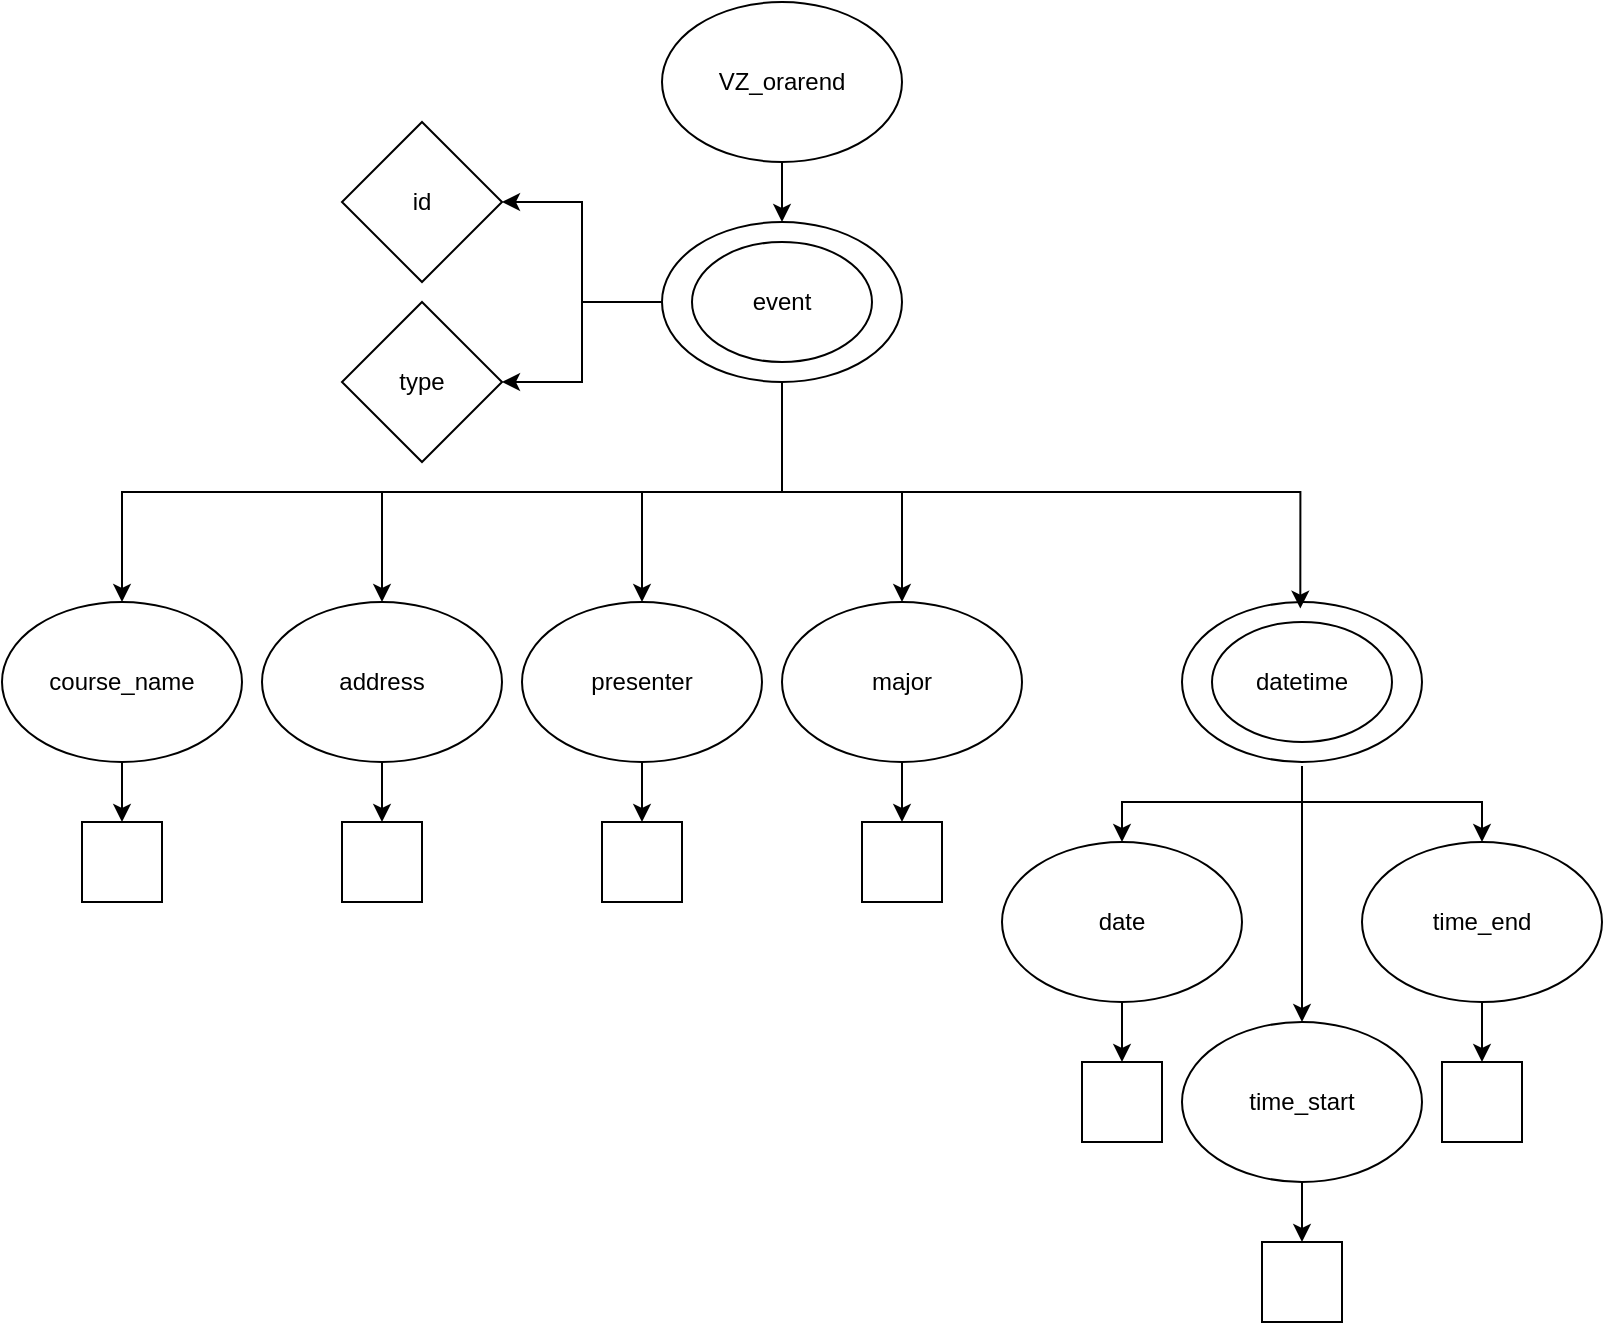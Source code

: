 <mxfile version="24.4.0" type="device">
  <diagram name="Page-1" id="BLEjJyAozihCP1DfYLIm">
    <mxGraphModel dx="829" dy="613" grid="1" gridSize="10" guides="1" tooltips="1" connect="1" arrows="1" fold="1" page="1" pageScale="1" pageWidth="850" pageHeight="1100" math="0" shadow="0">
      <root>
        <mxCell id="0" />
        <mxCell id="1" parent="0" />
        <mxCell id="uAUOG3qX6oMV6cAR3CZH-12" style="edgeStyle=orthogonalEdgeStyle;rounded=0;orthogonalLoop=1;jettySize=auto;html=1;exitX=0.5;exitY=1;exitDx=0;exitDy=0;entryX=0.5;entryY=0;entryDx=0;entryDy=0;" parent="1" source="uAUOG3qX6oMV6cAR3CZH-1" target="re58NOaF_gAeKZ2wn7YN-1" edge="1">
          <mxGeometry relative="1" as="geometry">
            <mxPoint x="430" y="147" as="targetPoint" />
          </mxGeometry>
        </mxCell>
        <mxCell id="uAUOG3qX6oMV6cAR3CZH-1" value="VZ_orarend" style="ellipse;whiteSpace=wrap;html=1;" parent="1" vertex="1">
          <mxGeometry x="370" y="40" width="120" height="80" as="geometry" />
        </mxCell>
        <mxCell id="uAUOG3qX6oMV6cAR3CZH-14" style="edgeStyle=orthogonalEdgeStyle;rounded=0;orthogonalLoop=1;jettySize=auto;html=1;exitX=0.5;exitY=1;exitDx=0;exitDy=0;entryX=0.5;entryY=0;entryDx=0;entryDy=0;" parent="1" source="re58NOaF_gAeKZ2wn7YN-1" target="uAUOG3qX6oMV6cAR3CZH-3" edge="1">
          <mxGeometry relative="1" as="geometry">
            <mxPoint x="430" y="240.0" as="sourcePoint" />
          </mxGeometry>
        </mxCell>
        <mxCell id="uAUOG3qX6oMV6cAR3CZH-16" style="edgeStyle=orthogonalEdgeStyle;rounded=0;orthogonalLoop=1;jettySize=auto;html=1;exitX=0.5;exitY=1;exitDx=0;exitDy=0;" parent="1" source="re58NOaF_gAeKZ2wn7YN-1" target="uAUOG3qX6oMV6cAR3CZH-4" edge="1">
          <mxGeometry relative="1" as="geometry">
            <mxPoint x="430" y="240.0" as="sourcePoint" />
          </mxGeometry>
        </mxCell>
        <mxCell id="uAUOG3qX6oMV6cAR3CZH-18" style="edgeStyle=orthogonalEdgeStyle;rounded=0;orthogonalLoop=1;jettySize=auto;html=1;exitX=0.5;exitY=1;exitDx=0;exitDy=0;" parent="1" source="re58NOaF_gAeKZ2wn7YN-1" target="uAUOG3qX6oMV6cAR3CZH-5" edge="1">
          <mxGeometry relative="1" as="geometry">
            <mxPoint x="430" y="240.0" as="sourcePoint" />
          </mxGeometry>
        </mxCell>
        <mxCell id="uAUOG3qX6oMV6cAR3CZH-20" style="edgeStyle=orthogonalEdgeStyle;rounded=0;orthogonalLoop=1;jettySize=auto;html=1;exitX=0.5;exitY=1;exitDx=0;exitDy=0;" parent="1" source="re58NOaF_gAeKZ2wn7YN-1" target="uAUOG3qX6oMV6cAR3CZH-6" edge="1">
          <mxGeometry relative="1" as="geometry">
            <mxPoint x="430" y="240.0" as="sourcePoint" />
          </mxGeometry>
        </mxCell>
        <mxCell id="re58NOaF_gAeKZ2wn7YN-3" value="" style="edgeStyle=orthogonalEdgeStyle;rounded=0;orthogonalLoop=1;jettySize=auto;html=1;exitX=0;exitY=0.5;exitDx=0;exitDy=0;" edge="1" parent="1" source="re58NOaF_gAeKZ2wn7YN-1" target="re58NOaF_gAeKZ2wn7YN-2">
          <mxGeometry relative="1" as="geometry">
            <mxPoint x="360.0" y="193.4" as="sourcePoint" />
          </mxGeometry>
        </mxCell>
        <mxCell id="re58NOaF_gAeKZ2wn7YN-6" value="" style="edgeStyle=orthogonalEdgeStyle;rounded=0;orthogonalLoop=1;jettySize=auto;html=1;exitX=0;exitY=0.5;exitDx=0;exitDy=0;" edge="1" parent="1" source="re58NOaF_gAeKZ2wn7YN-1" target="re58NOaF_gAeKZ2wn7YN-4">
          <mxGeometry relative="1" as="geometry">
            <mxPoint x="360.0" y="193.4" as="sourcePoint" />
          </mxGeometry>
        </mxCell>
        <mxCell id="re58NOaF_gAeKZ2wn7YN-15" style="edgeStyle=orthogonalEdgeStyle;rounded=0;orthogonalLoop=1;jettySize=auto;html=1;entryX=0.5;entryY=0;entryDx=0;entryDy=0;" edge="1" parent="1" source="uAUOG3qX6oMV6cAR3CZH-3" target="re58NOaF_gAeKZ2wn7YN-14">
          <mxGeometry relative="1" as="geometry" />
        </mxCell>
        <mxCell id="uAUOG3qX6oMV6cAR3CZH-3" value="course_name" style="ellipse;whiteSpace=wrap;html=1;" parent="1" vertex="1">
          <mxGeometry x="40" y="340" width="120" height="80" as="geometry" />
        </mxCell>
        <mxCell id="re58NOaF_gAeKZ2wn7YN-17" style="edgeStyle=orthogonalEdgeStyle;rounded=0;orthogonalLoop=1;jettySize=auto;html=1;" edge="1" parent="1" source="uAUOG3qX6oMV6cAR3CZH-4" target="re58NOaF_gAeKZ2wn7YN-16">
          <mxGeometry relative="1" as="geometry" />
        </mxCell>
        <mxCell id="uAUOG3qX6oMV6cAR3CZH-4" value="address" style="ellipse;whiteSpace=wrap;html=1;" parent="1" vertex="1">
          <mxGeometry x="170" y="340" width="120" height="80" as="geometry" />
        </mxCell>
        <mxCell id="re58NOaF_gAeKZ2wn7YN-19" style="edgeStyle=orthogonalEdgeStyle;rounded=0;orthogonalLoop=1;jettySize=auto;html=1;" edge="1" parent="1" source="uAUOG3qX6oMV6cAR3CZH-5" target="re58NOaF_gAeKZ2wn7YN-18">
          <mxGeometry relative="1" as="geometry" />
        </mxCell>
        <mxCell id="uAUOG3qX6oMV6cAR3CZH-5" value="presenter" style="ellipse;whiteSpace=wrap;html=1;" parent="1" vertex="1">
          <mxGeometry x="300" y="340" width="120" height="80" as="geometry" />
        </mxCell>
        <mxCell id="re58NOaF_gAeKZ2wn7YN-21" style="edgeStyle=orthogonalEdgeStyle;rounded=0;orthogonalLoop=1;jettySize=auto;html=1;entryX=0.5;entryY=0;entryDx=0;entryDy=0;" edge="1" parent="1" source="uAUOG3qX6oMV6cAR3CZH-6" target="re58NOaF_gAeKZ2wn7YN-20">
          <mxGeometry relative="1" as="geometry" />
        </mxCell>
        <mxCell id="uAUOG3qX6oMV6cAR3CZH-6" value="major" style="ellipse;whiteSpace=wrap;html=1;noLabel=0;perimeter=ellipsePerimeter;fixDash=0;container=0;" parent="1" vertex="1">
          <mxGeometry x="430" y="340" width="120" height="80" as="geometry" />
        </mxCell>
        <mxCell id="re58NOaF_gAeKZ2wn7YN-7" value="" style="edgeStyle=orthogonalEdgeStyle;rounded=0;orthogonalLoop=1;jettySize=auto;html=1;exitX=0.5;exitY=0.92;exitDx=0;exitDy=0;exitPerimeter=0;" edge="1" parent="1" source="uAUOG3qX6oMV6cAR3CZH-7" target="uAUOG3qX6oMV6cAR3CZH-9">
          <mxGeometry relative="1" as="geometry" />
        </mxCell>
        <mxCell id="re58NOaF_gAeKZ2wn7YN-8" style="edgeStyle=orthogonalEdgeStyle;rounded=0;orthogonalLoop=1;jettySize=auto;html=1;" edge="1" parent="1" source="uAUOG3qX6oMV6cAR3CZH-7" target="uAUOG3qX6oMV6cAR3CZH-8">
          <mxGeometry relative="1" as="geometry" />
        </mxCell>
        <mxCell id="re58NOaF_gAeKZ2wn7YN-9" style="edgeStyle=orthogonalEdgeStyle;rounded=0;orthogonalLoop=1;jettySize=auto;html=1;" edge="1" parent="1" source="uAUOG3qX6oMV6cAR3CZH-7" target="uAUOG3qX6oMV6cAR3CZH-10">
          <mxGeometry relative="1" as="geometry" />
        </mxCell>
        <mxCell id="uAUOG3qX6oMV6cAR3CZH-7" value="datetime" style="ellipse;whiteSpace=wrap;html=1;perimeterSpacing=10;strokeWidth=1;shadow=0;fillStyle=auto;border=20;permiter=ellipse;collapsible=0;container=0;perimeter=ellipsePerimeter;allowArrows=1;" parent="1" vertex="1">
          <mxGeometry x="630" y="340" width="120" height="80" as="geometry" />
        </mxCell>
        <mxCell id="re58NOaF_gAeKZ2wn7YN-23" style="edgeStyle=orthogonalEdgeStyle;rounded=0;orthogonalLoop=1;jettySize=auto;html=1;" edge="1" parent="1" source="uAUOG3qX6oMV6cAR3CZH-8" target="re58NOaF_gAeKZ2wn7YN-22">
          <mxGeometry relative="1" as="geometry" />
        </mxCell>
        <mxCell id="uAUOG3qX6oMV6cAR3CZH-8" value="date" style="ellipse;whiteSpace=wrap;html=1;" parent="1" vertex="1">
          <mxGeometry x="540" y="460" width="120" height="80" as="geometry" />
        </mxCell>
        <mxCell id="re58NOaF_gAeKZ2wn7YN-25" style="edgeStyle=orthogonalEdgeStyle;rounded=0;orthogonalLoop=1;jettySize=auto;html=1;" edge="1" parent="1" source="uAUOG3qX6oMV6cAR3CZH-9" target="re58NOaF_gAeKZ2wn7YN-24">
          <mxGeometry relative="1" as="geometry" />
        </mxCell>
        <mxCell id="uAUOG3qX6oMV6cAR3CZH-9" value="time_start" style="ellipse;whiteSpace=wrap;html=1;" parent="1" vertex="1">
          <mxGeometry x="630" y="550" width="120" height="80" as="geometry" />
        </mxCell>
        <mxCell id="re58NOaF_gAeKZ2wn7YN-27" style="edgeStyle=orthogonalEdgeStyle;rounded=0;orthogonalLoop=1;jettySize=auto;html=1;" edge="1" parent="1" source="uAUOG3qX6oMV6cAR3CZH-10" target="re58NOaF_gAeKZ2wn7YN-26">
          <mxGeometry relative="1" as="geometry" />
        </mxCell>
        <mxCell id="uAUOG3qX6oMV6cAR3CZH-10" value="time_end" style="ellipse;whiteSpace=wrap;html=1;" parent="1" vertex="1">
          <mxGeometry x="720" y="460" width="120" height="80" as="geometry" />
        </mxCell>
        <mxCell id="uAUOG3qX6oMV6cAR3CZH-23" style="edgeStyle=orthogonalEdgeStyle;rounded=0;orthogonalLoop=1;jettySize=auto;html=1;exitX=0.5;exitY=1;exitDx=0;exitDy=0;entryX=0.494;entryY=0.133;entryDx=0;entryDy=0;entryPerimeter=0;" parent="1" source="re58NOaF_gAeKZ2wn7YN-1" target="uAUOG3qX6oMV6cAR3CZH-7" edge="1">
          <mxGeometry relative="1" as="geometry">
            <mxPoint x="430" y="240.0" as="sourcePoint" />
          </mxGeometry>
        </mxCell>
        <mxCell id="re58NOaF_gAeKZ2wn7YN-1" value="event" style="ellipse;whiteSpace=wrap;html=1;" vertex="1" parent="1">
          <mxGeometry x="370" y="150" width="120" height="80" as="geometry" />
        </mxCell>
        <mxCell id="re58NOaF_gAeKZ2wn7YN-2" value="id" style="rhombus;whiteSpace=wrap;html=1;" vertex="1" parent="1">
          <mxGeometry x="210" y="100.0" width="80" height="80" as="geometry" />
        </mxCell>
        <mxCell id="re58NOaF_gAeKZ2wn7YN-4" value="type" style="rhombus;whiteSpace=wrap;html=1;" vertex="1" parent="1">
          <mxGeometry x="210" y="190" width="80" height="80" as="geometry" />
        </mxCell>
        <mxCell id="re58NOaF_gAeKZ2wn7YN-11" value="datetime" style="ellipse;whiteSpace=wrap;html=1;perimeterSpacing=10;strokeWidth=1;shadow=0;fillStyle=auto;border=20;permiter=ellipse;collapsible=0;container=0;perimeter=ellipsePerimeter;allowArrows=1;" vertex="1" parent="1">
          <mxGeometry x="645" y="350" width="90" height="60" as="geometry" />
        </mxCell>
        <mxCell id="re58NOaF_gAeKZ2wn7YN-13" value="event" style="ellipse;whiteSpace=wrap;html=1;" vertex="1" parent="1">
          <mxGeometry x="385" y="160" width="90" height="60" as="geometry" />
        </mxCell>
        <mxCell id="re58NOaF_gAeKZ2wn7YN-14" value="" style="whiteSpace=wrap;html=1;aspect=fixed;" vertex="1" parent="1">
          <mxGeometry x="80" y="450" width="40" height="40" as="geometry" />
        </mxCell>
        <mxCell id="re58NOaF_gAeKZ2wn7YN-16" value="" style="whiteSpace=wrap;html=1;aspect=fixed;" vertex="1" parent="1">
          <mxGeometry x="210" y="450" width="40" height="40" as="geometry" />
        </mxCell>
        <mxCell id="re58NOaF_gAeKZ2wn7YN-18" value="" style="whiteSpace=wrap;html=1;aspect=fixed;" vertex="1" parent="1">
          <mxGeometry x="340" y="450" width="40" height="40" as="geometry" />
        </mxCell>
        <mxCell id="re58NOaF_gAeKZ2wn7YN-20" value="" style="whiteSpace=wrap;html=1;aspect=fixed;" vertex="1" parent="1">
          <mxGeometry x="470" y="450" width="40" height="40" as="geometry" />
        </mxCell>
        <mxCell id="re58NOaF_gAeKZ2wn7YN-22" value="" style="whiteSpace=wrap;html=1;aspect=fixed;" vertex="1" parent="1">
          <mxGeometry x="580" y="570" width="40" height="40" as="geometry" />
        </mxCell>
        <mxCell id="re58NOaF_gAeKZ2wn7YN-24" value="" style="whiteSpace=wrap;html=1;aspect=fixed;" vertex="1" parent="1">
          <mxGeometry x="670" y="660" width="40" height="40" as="geometry" />
        </mxCell>
        <mxCell id="re58NOaF_gAeKZ2wn7YN-26" value="" style="whiteSpace=wrap;html=1;aspect=fixed;" vertex="1" parent="1">
          <mxGeometry x="760" y="570" width="40" height="40" as="geometry" />
        </mxCell>
      </root>
    </mxGraphModel>
  </diagram>
</mxfile>
